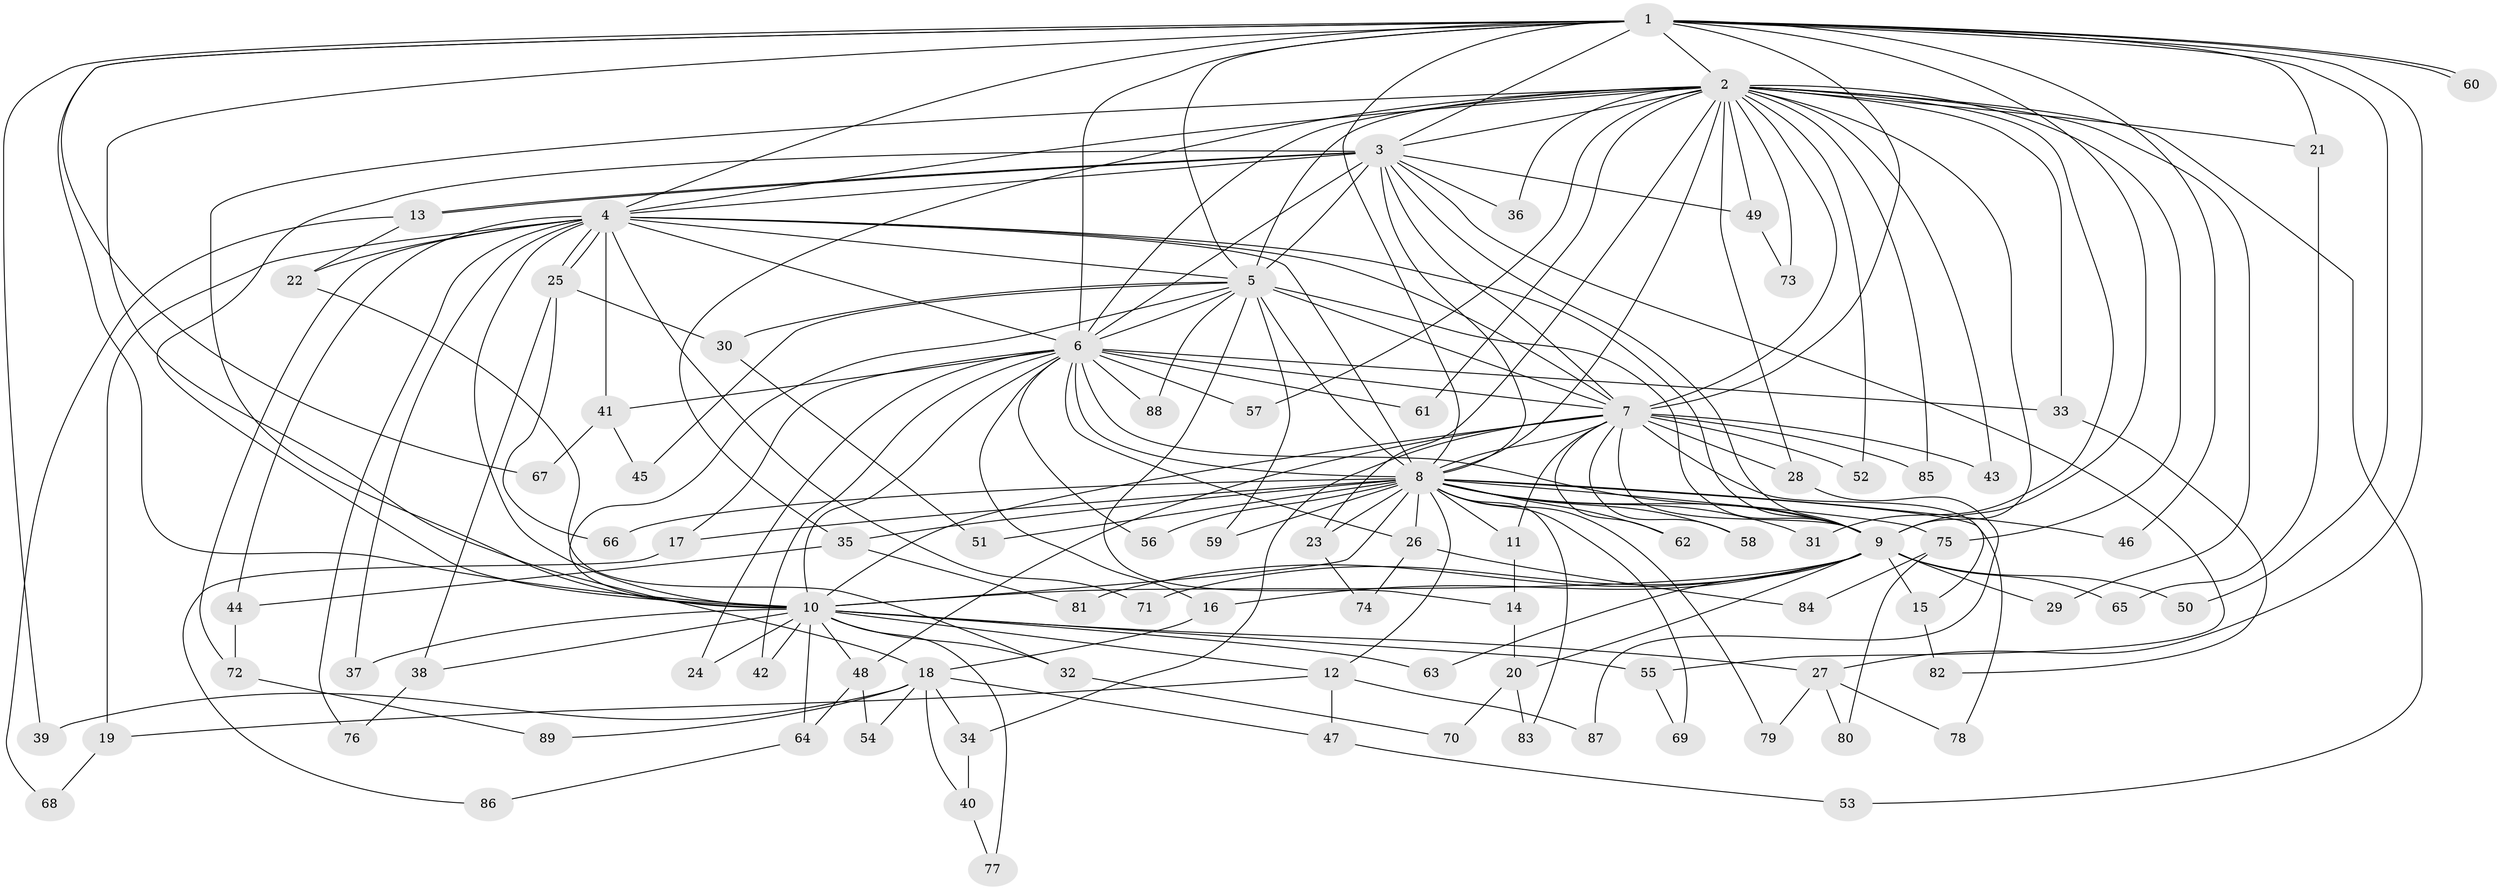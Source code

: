 // Generated by graph-tools (version 1.1) at 2025/25/03/09/25 03:25:46]
// undirected, 89 vertices, 203 edges
graph export_dot {
graph [start="1"]
  node [color=gray90,style=filled];
  1;
  2;
  3;
  4;
  5;
  6;
  7;
  8;
  9;
  10;
  11;
  12;
  13;
  14;
  15;
  16;
  17;
  18;
  19;
  20;
  21;
  22;
  23;
  24;
  25;
  26;
  27;
  28;
  29;
  30;
  31;
  32;
  33;
  34;
  35;
  36;
  37;
  38;
  39;
  40;
  41;
  42;
  43;
  44;
  45;
  46;
  47;
  48;
  49;
  50;
  51;
  52;
  53;
  54;
  55;
  56;
  57;
  58;
  59;
  60;
  61;
  62;
  63;
  64;
  65;
  66;
  67;
  68;
  69;
  70;
  71;
  72;
  73;
  74;
  75;
  76;
  77;
  78;
  79;
  80;
  81;
  82;
  83;
  84;
  85;
  86;
  87;
  88;
  89;
  1 -- 2;
  1 -- 3;
  1 -- 4;
  1 -- 5;
  1 -- 6;
  1 -- 7;
  1 -- 8;
  1 -- 9;
  1 -- 10;
  1 -- 18;
  1 -- 21;
  1 -- 27;
  1 -- 39;
  1 -- 46;
  1 -- 50;
  1 -- 60;
  1 -- 60;
  1 -- 67;
  2 -- 3;
  2 -- 4;
  2 -- 5;
  2 -- 6;
  2 -- 7;
  2 -- 8;
  2 -- 9;
  2 -- 10;
  2 -- 21;
  2 -- 23;
  2 -- 28;
  2 -- 29;
  2 -- 31;
  2 -- 33;
  2 -- 35;
  2 -- 36;
  2 -- 43;
  2 -- 49;
  2 -- 52;
  2 -- 53;
  2 -- 57;
  2 -- 61;
  2 -- 73;
  2 -- 75;
  2 -- 85;
  3 -- 4;
  3 -- 5;
  3 -- 6;
  3 -- 7;
  3 -- 8;
  3 -- 9;
  3 -- 10;
  3 -- 13;
  3 -- 13;
  3 -- 36;
  3 -- 49;
  3 -- 55;
  4 -- 5;
  4 -- 6;
  4 -- 7;
  4 -- 8;
  4 -- 9;
  4 -- 10;
  4 -- 19;
  4 -- 22;
  4 -- 25;
  4 -- 25;
  4 -- 37;
  4 -- 41;
  4 -- 44;
  4 -- 71;
  4 -- 72;
  4 -- 76;
  5 -- 6;
  5 -- 7;
  5 -- 8;
  5 -- 9;
  5 -- 10;
  5 -- 14;
  5 -- 30;
  5 -- 45;
  5 -- 59;
  5 -- 88;
  6 -- 7;
  6 -- 8;
  6 -- 9;
  6 -- 10;
  6 -- 16;
  6 -- 17;
  6 -- 24;
  6 -- 26;
  6 -- 33;
  6 -- 41;
  6 -- 42;
  6 -- 56;
  6 -- 57;
  6 -- 61;
  6 -- 88;
  7 -- 8;
  7 -- 9;
  7 -- 10;
  7 -- 11;
  7 -- 15;
  7 -- 28;
  7 -- 34;
  7 -- 43;
  7 -- 48;
  7 -- 52;
  7 -- 58;
  7 -- 62;
  7 -- 85;
  8 -- 9;
  8 -- 10;
  8 -- 11;
  8 -- 12;
  8 -- 17;
  8 -- 23;
  8 -- 26;
  8 -- 31;
  8 -- 35;
  8 -- 46;
  8 -- 51;
  8 -- 56;
  8 -- 58;
  8 -- 59;
  8 -- 62;
  8 -- 66;
  8 -- 69;
  8 -- 75;
  8 -- 78;
  8 -- 79;
  8 -- 83;
  9 -- 10;
  9 -- 15;
  9 -- 16;
  9 -- 20;
  9 -- 29;
  9 -- 50;
  9 -- 63;
  9 -- 65;
  9 -- 71;
  9 -- 81;
  10 -- 12;
  10 -- 24;
  10 -- 27;
  10 -- 32;
  10 -- 37;
  10 -- 38;
  10 -- 42;
  10 -- 48;
  10 -- 55;
  10 -- 63;
  10 -- 64;
  10 -- 77;
  11 -- 14;
  12 -- 19;
  12 -- 47;
  12 -- 87;
  13 -- 22;
  13 -- 68;
  14 -- 20;
  15 -- 82;
  16 -- 18;
  17 -- 86;
  18 -- 34;
  18 -- 39;
  18 -- 40;
  18 -- 47;
  18 -- 54;
  18 -- 89;
  19 -- 68;
  20 -- 70;
  20 -- 83;
  21 -- 65;
  22 -- 32;
  23 -- 74;
  25 -- 30;
  25 -- 38;
  25 -- 66;
  26 -- 74;
  26 -- 84;
  27 -- 78;
  27 -- 79;
  27 -- 80;
  28 -- 87;
  30 -- 51;
  32 -- 70;
  33 -- 82;
  34 -- 40;
  35 -- 44;
  35 -- 81;
  38 -- 76;
  40 -- 77;
  41 -- 45;
  41 -- 67;
  44 -- 72;
  47 -- 53;
  48 -- 54;
  48 -- 64;
  49 -- 73;
  55 -- 69;
  64 -- 86;
  72 -- 89;
  75 -- 80;
  75 -- 84;
}

